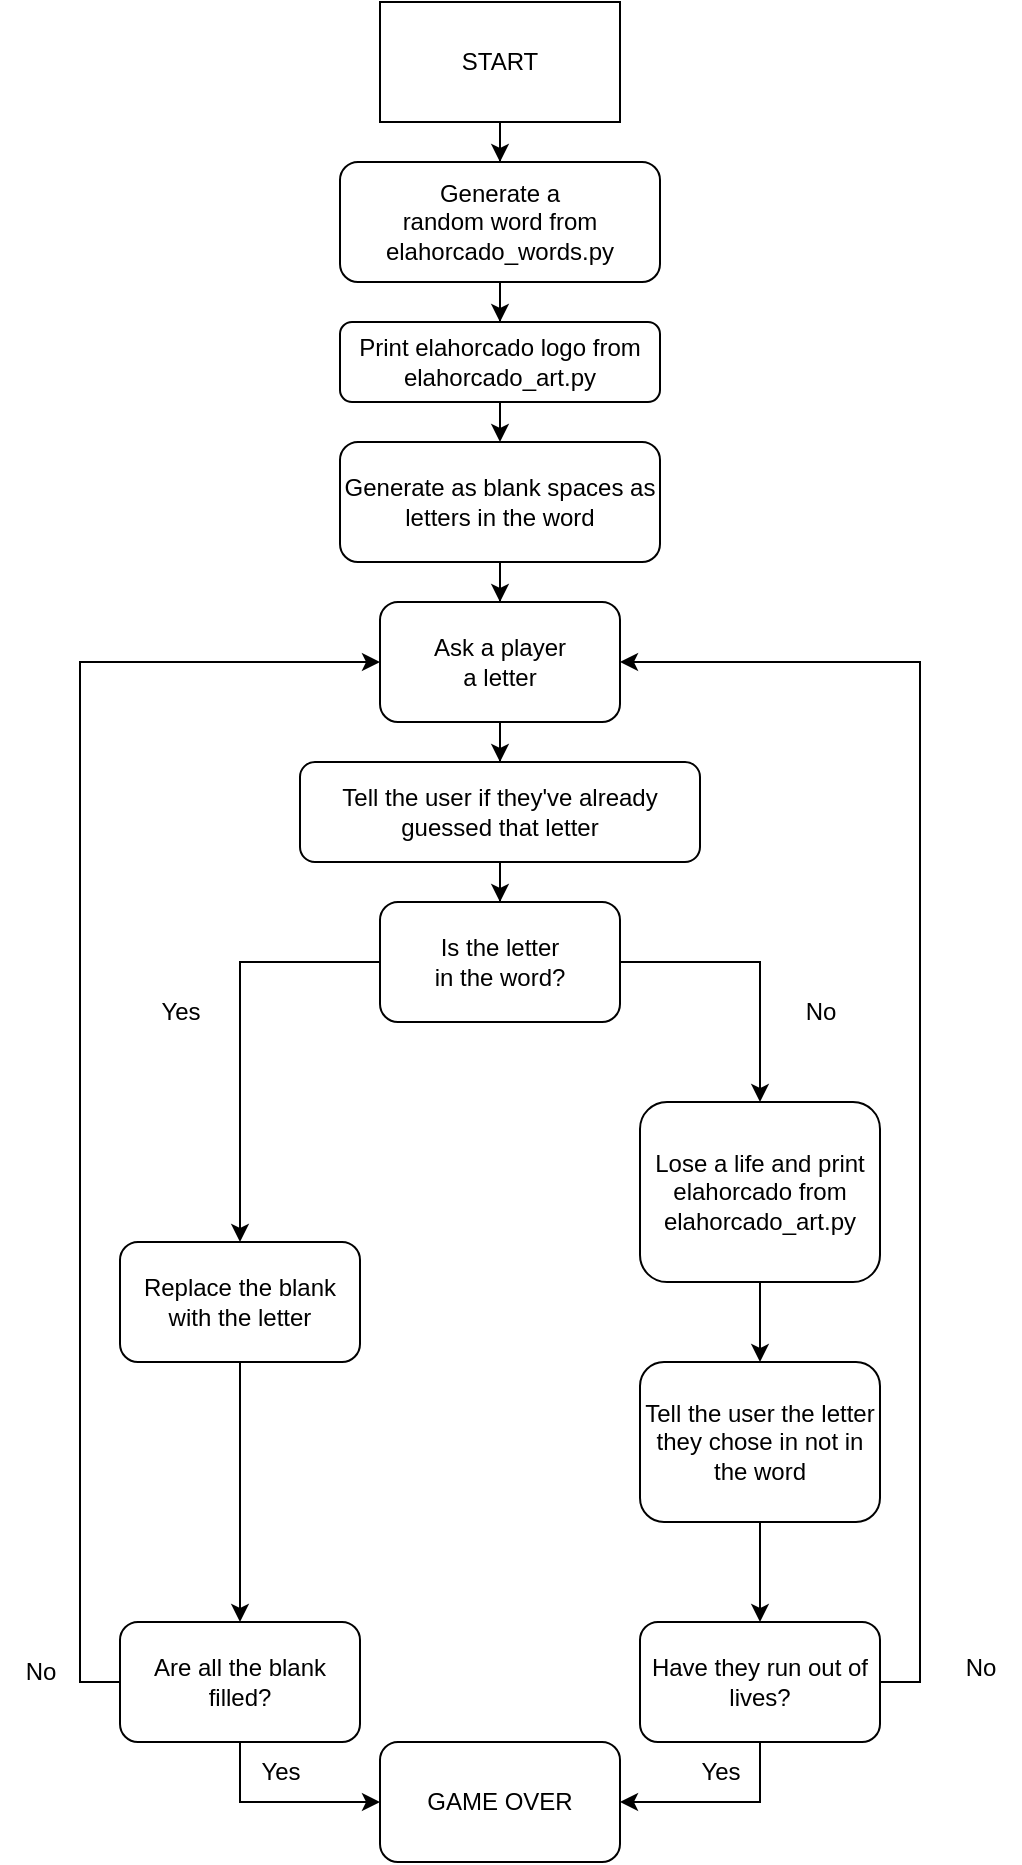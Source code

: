 <mxfile version="21.6.2" type="github">
  <diagram name="Página-1" id="OHfnPg6nIuEYZed1UYO_">
    <mxGraphModel dx="1173" dy="1962" grid="1" gridSize="10" guides="1" tooltips="1" connect="1" arrows="1" fold="1" page="1" pageScale="1" pageWidth="827" pageHeight="1169" math="0" shadow="0">
      <root>
        <mxCell id="0" />
        <mxCell id="1" parent="0" />
        <mxCell id="A1MxKTXa6I1H9u6osK8T-3" value="" style="edgeStyle=orthogonalEdgeStyle;rounded=0;orthogonalLoop=1;jettySize=auto;html=1;" parent="1" source="A1MxKTXa6I1H9u6osK8T-1" target="A1MxKTXa6I1H9u6osK8T-2" edge="1">
          <mxGeometry relative="1" as="geometry" />
        </mxCell>
        <mxCell id="A1MxKTXa6I1H9u6osK8T-1" value="&lt;div&gt;Generate as blank spaces as letters in the word&lt;/div&gt;" style="rounded=1;whiteSpace=wrap;html=1;" parent="1" vertex="1">
          <mxGeometry x="330" y="160" width="160" height="60" as="geometry" />
        </mxCell>
        <mxCell id="LviTGMDlitqhbbNV4d_1-12" value="" style="edgeStyle=orthogonalEdgeStyle;rounded=0;orthogonalLoop=1;jettySize=auto;html=1;" edge="1" parent="1" source="A1MxKTXa6I1H9u6osK8T-2" target="LviTGMDlitqhbbNV4d_1-11">
          <mxGeometry relative="1" as="geometry" />
        </mxCell>
        <mxCell id="A1MxKTXa6I1H9u6osK8T-2" value="&lt;div&gt;Ask a player&lt;/div&gt;&lt;div&gt;a letter&lt;br&gt;&lt;/div&gt;" style="rounded=1;whiteSpace=wrap;html=1;" parent="1" vertex="1">
          <mxGeometry x="350" y="240" width="120" height="60" as="geometry" />
        </mxCell>
        <mxCell id="LviTGMDlitqhbbNV4d_1-7" value="" style="edgeStyle=orthogonalEdgeStyle;rounded=0;orthogonalLoop=1;jettySize=auto;html=1;" edge="1" parent="1" source="A1MxKTXa6I1H9u6osK8T-20" target="LviTGMDlitqhbbNV4d_1-6">
          <mxGeometry relative="1" as="geometry" />
        </mxCell>
        <mxCell id="A1MxKTXa6I1H9u6osK8T-20" value="&lt;div&gt;Generate a&lt;/div&gt;&lt;div&gt;random word from elahorcado_words.py&lt;br&gt;&lt;/div&gt;" style="rounded=1;whiteSpace=wrap;html=1;" parent="1" vertex="1">
          <mxGeometry x="330" y="20" width="160" height="60" as="geometry" />
        </mxCell>
        <mxCell id="A1MxKTXa6I1H9u6osK8T-30" value="" style="edgeStyle=orthogonalEdgeStyle;rounded=0;orthogonalLoop=1;jettySize=auto;html=1;" parent="1" source="A1MxKTXa6I1H9u6osK8T-23" target="A1MxKTXa6I1H9u6osK8T-29" edge="1">
          <mxGeometry relative="1" as="geometry" />
        </mxCell>
        <mxCell id="A1MxKTXa6I1H9u6osK8T-32" value="" style="edgeStyle=orthogonalEdgeStyle;rounded=0;orthogonalLoop=1;jettySize=auto;html=1;" parent="1" source="A1MxKTXa6I1H9u6osK8T-23" target="A1MxKTXa6I1H9u6osK8T-31" edge="1">
          <mxGeometry relative="1" as="geometry" />
        </mxCell>
        <mxCell id="A1MxKTXa6I1H9u6osK8T-23" value="&lt;div&gt;Is the letter&lt;/div&gt;&lt;div&gt;in the word?&lt;br&gt;&lt;/div&gt;" style="rounded=1;whiteSpace=wrap;html=1;" parent="1" vertex="1">
          <mxGeometry x="350" y="390" width="120" height="60" as="geometry" />
        </mxCell>
        <mxCell id="A1MxKTXa6I1H9u6osK8T-47" value="" style="edgeStyle=orthogonalEdgeStyle;rounded=0;orthogonalLoop=1;jettySize=auto;html=1;" parent="1" source="A1MxKTXa6I1H9u6osK8T-29" target="A1MxKTXa6I1H9u6osK8T-46" edge="1">
          <mxGeometry relative="1" as="geometry" />
        </mxCell>
        <mxCell id="A1MxKTXa6I1H9u6osK8T-29" value="&lt;div&gt;Replace the blank&lt;/div&gt;&lt;div&gt;with the letter&lt;/div&gt;" style="rounded=1;whiteSpace=wrap;html=1;" parent="1" vertex="1">
          <mxGeometry x="220" y="560" width="120" height="60" as="geometry" />
        </mxCell>
        <mxCell id="LviTGMDlitqhbbNV4d_1-15" value="" style="edgeStyle=orthogonalEdgeStyle;rounded=0;orthogonalLoop=1;jettySize=auto;html=1;" edge="1" parent="1" source="A1MxKTXa6I1H9u6osK8T-31" target="LviTGMDlitqhbbNV4d_1-14">
          <mxGeometry relative="1" as="geometry" />
        </mxCell>
        <mxCell id="A1MxKTXa6I1H9u6osK8T-31" value="Lose a life and print elahorcado from elahorcado_art.py" style="rounded=1;whiteSpace=wrap;html=1;" parent="1" vertex="1">
          <mxGeometry x="480" y="490" width="120" height="90" as="geometry" />
        </mxCell>
        <mxCell id="A1MxKTXa6I1H9u6osK8T-33" value="GAME OVER" style="rounded=1;whiteSpace=wrap;html=1;" parent="1" vertex="1">
          <mxGeometry x="350" y="810" width="120" height="60" as="geometry" />
        </mxCell>
        <mxCell id="A1MxKTXa6I1H9u6osK8T-41" value="Yes" style="text;html=1;align=center;verticalAlign=middle;resizable=0;points=[];autosize=1;strokeColor=none;fillColor=none;" parent="1" vertex="1">
          <mxGeometry x="230" y="430" width="40" height="30" as="geometry" />
        </mxCell>
        <mxCell id="A1MxKTXa6I1H9u6osK8T-42" value="&lt;div&gt;No&lt;/div&gt;" style="text;html=1;align=center;verticalAlign=middle;resizable=0;points=[];autosize=1;strokeColor=none;fillColor=none;" parent="1" vertex="1">
          <mxGeometry x="550" y="430" width="40" height="30" as="geometry" />
        </mxCell>
        <mxCell id="A1MxKTXa6I1H9u6osK8T-45" style="edgeStyle=orthogonalEdgeStyle;rounded=0;orthogonalLoop=1;jettySize=auto;html=1;exitX=0.5;exitY=1;exitDx=0;exitDy=0;entryX=1;entryY=0.5;entryDx=0;entryDy=0;" parent="1" source="A1MxKTXa6I1H9u6osK8T-43" target="A1MxKTXa6I1H9u6osK8T-33" edge="1">
          <mxGeometry relative="1" as="geometry" />
        </mxCell>
        <mxCell id="A1MxKTXa6I1H9u6osK8T-51" style="edgeStyle=orthogonalEdgeStyle;rounded=0;orthogonalLoop=1;jettySize=auto;html=1;exitX=1;exitY=0.5;exitDx=0;exitDy=0;entryX=1;entryY=0.5;entryDx=0;entryDy=0;" parent="1" source="A1MxKTXa6I1H9u6osK8T-43" target="A1MxKTXa6I1H9u6osK8T-2" edge="1">
          <mxGeometry relative="1" as="geometry" />
        </mxCell>
        <mxCell id="A1MxKTXa6I1H9u6osK8T-43" value="Have they run out of lives?" style="rounded=1;whiteSpace=wrap;html=1;" parent="1" vertex="1">
          <mxGeometry x="480" y="750" width="120" height="60" as="geometry" />
        </mxCell>
        <mxCell id="A1MxKTXa6I1H9u6osK8T-48" style="edgeStyle=orthogonalEdgeStyle;rounded=0;orthogonalLoop=1;jettySize=auto;html=1;exitX=0.5;exitY=1;exitDx=0;exitDy=0;entryX=0;entryY=0.5;entryDx=0;entryDy=0;" parent="1" source="A1MxKTXa6I1H9u6osK8T-46" target="A1MxKTXa6I1H9u6osK8T-33" edge="1">
          <mxGeometry relative="1" as="geometry" />
        </mxCell>
        <mxCell id="A1MxKTXa6I1H9u6osK8T-52" style="edgeStyle=orthogonalEdgeStyle;rounded=0;orthogonalLoop=1;jettySize=auto;html=1;exitX=0;exitY=0.5;exitDx=0;exitDy=0;entryX=0;entryY=0.5;entryDx=0;entryDy=0;" parent="1" source="A1MxKTXa6I1H9u6osK8T-46" target="A1MxKTXa6I1H9u6osK8T-2" edge="1">
          <mxGeometry relative="1" as="geometry" />
        </mxCell>
        <mxCell id="A1MxKTXa6I1H9u6osK8T-46" value="Are all the blank filled?" style="rounded=1;whiteSpace=wrap;html=1;" parent="1" vertex="1">
          <mxGeometry x="220" y="750" width="120" height="60" as="geometry" />
        </mxCell>
        <mxCell id="A1MxKTXa6I1H9u6osK8T-49" value="Yes" style="text;html=1;align=center;verticalAlign=middle;resizable=0;points=[];autosize=1;strokeColor=none;fillColor=none;" parent="1" vertex="1">
          <mxGeometry x="500" y="810" width="40" height="30" as="geometry" />
        </mxCell>
        <mxCell id="A1MxKTXa6I1H9u6osK8T-50" value="Yes" style="text;html=1;align=center;verticalAlign=middle;resizable=0;points=[];autosize=1;strokeColor=none;fillColor=none;" parent="1" vertex="1">
          <mxGeometry x="280" y="810" width="40" height="30" as="geometry" />
        </mxCell>
        <mxCell id="A1MxKTXa6I1H9u6osK8T-53" value="&lt;div&gt;No&lt;/div&gt;&lt;div&gt;&lt;br&gt;&lt;/div&gt;" style="text;html=1;align=center;verticalAlign=middle;resizable=0;points=[];autosize=1;strokeColor=none;fillColor=none;" parent="1" vertex="1">
          <mxGeometry x="630" y="760" width="40" height="40" as="geometry" />
        </mxCell>
        <mxCell id="A1MxKTXa6I1H9u6osK8T-54" value="&lt;div&gt;No&lt;/div&gt;" style="text;html=1;align=center;verticalAlign=middle;resizable=0;points=[];autosize=1;strokeColor=none;fillColor=none;" parent="1" vertex="1">
          <mxGeometry x="160" y="760" width="40" height="30" as="geometry" />
        </mxCell>
        <mxCell id="LviTGMDlitqhbbNV4d_1-2" value="" style="edgeStyle=orthogonalEdgeStyle;rounded=0;orthogonalLoop=1;jettySize=auto;html=1;" edge="1" parent="1" source="LviTGMDlitqhbbNV4d_1-1" target="A1MxKTXa6I1H9u6osK8T-20">
          <mxGeometry relative="1" as="geometry" />
        </mxCell>
        <mxCell id="LviTGMDlitqhbbNV4d_1-1" value="START" style="rounded=0;whiteSpace=wrap;html=1;" vertex="1" parent="1">
          <mxGeometry x="350" y="-60" width="120" height="60" as="geometry" />
        </mxCell>
        <mxCell id="LviTGMDlitqhbbNV4d_1-9" style="edgeStyle=orthogonalEdgeStyle;rounded=0;orthogonalLoop=1;jettySize=auto;html=1;exitX=0.5;exitY=1;exitDx=0;exitDy=0;entryX=0.5;entryY=0;entryDx=0;entryDy=0;" edge="1" parent="1" source="LviTGMDlitqhbbNV4d_1-6" target="A1MxKTXa6I1H9u6osK8T-1">
          <mxGeometry relative="1" as="geometry" />
        </mxCell>
        <mxCell id="LviTGMDlitqhbbNV4d_1-6" value="&lt;br&gt;&lt;div&gt;Print elahorcado logo from elahorcado_art.py&lt;/div&gt;&lt;div&gt;&lt;br&gt;&lt;/div&gt;" style="rounded=1;whiteSpace=wrap;html=1;" vertex="1" parent="1">
          <mxGeometry x="330" y="100" width="160" height="40" as="geometry" />
        </mxCell>
        <mxCell id="LviTGMDlitqhbbNV4d_1-13" value="" style="edgeStyle=orthogonalEdgeStyle;rounded=0;orthogonalLoop=1;jettySize=auto;html=1;" edge="1" parent="1" source="LviTGMDlitqhbbNV4d_1-11" target="A1MxKTXa6I1H9u6osK8T-23">
          <mxGeometry relative="1" as="geometry" />
        </mxCell>
        <mxCell id="LviTGMDlitqhbbNV4d_1-11" value="Tell the user if they&#39;ve already guessed that letter" style="rounded=1;whiteSpace=wrap;html=1;" vertex="1" parent="1">
          <mxGeometry x="310" y="320" width="200" height="50" as="geometry" />
        </mxCell>
        <mxCell id="LviTGMDlitqhbbNV4d_1-17" style="edgeStyle=orthogonalEdgeStyle;rounded=0;orthogonalLoop=1;jettySize=auto;html=1;exitX=0.5;exitY=1;exitDx=0;exitDy=0;entryX=0.5;entryY=0;entryDx=0;entryDy=0;" edge="1" parent="1" source="LviTGMDlitqhbbNV4d_1-14" target="A1MxKTXa6I1H9u6osK8T-43">
          <mxGeometry relative="1" as="geometry" />
        </mxCell>
        <mxCell id="LviTGMDlitqhbbNV4d_1-14" value="Tell the user the letter they chose in not in the word" style="rounded=1;whiteSpace=wrap;html=1;" vertex="1" parent="1">
          <mxGeometry x="480" y="620" width="120" height="80" as="geometry" />
        </mxCell>
      </root>
    </mxGraphModel>
  </diagram>
</mxfile>

